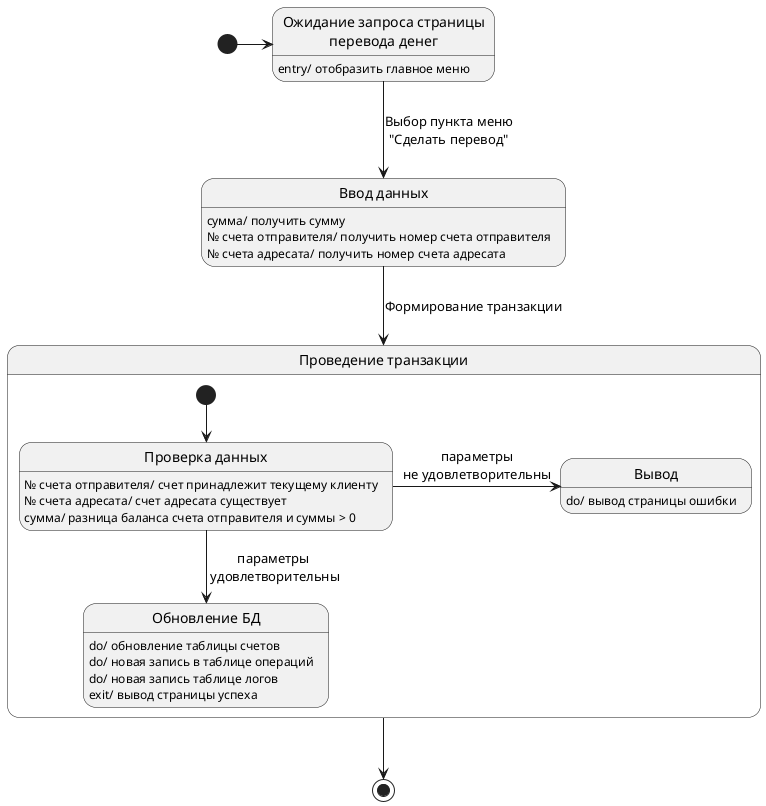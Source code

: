 @startuml
state "Ожидание запроса страницы\nперевода денег" as s1
    s1: entry/ отобразить главное меню

state "Ввод данных" as s2
    s2: сумма/ получить сумму
    s2: № счета отправителя/ получить номер счета отправителя
    s2: № счета адресата/ получить номер счета адресата

state "Проведение транзакции" as s3{
    state "Проверка данных" as s31
        s31: № счета отправителя/ счет принадлежит текущему клиенту
        s31: № счета адресата/ счет адресата существует
        s31: сумма/ разница баланса счета отправителя и суммы > 0
    state "Обновление БД" as s32
        s32: do/ обновление таблицы счетов
        s32: do/ новая запись в таблице операций
        s32: do/ новая запись таблице логов
        s32: exit/ вывод страницы успеха
    state "Вывод" as s33
        s33: do/ вывод страницы ошибки

    [*] --> s31
    s31 --> s32 : параметры\n удовлетворительны
    s31 -right-> s33 : параметры\nне удовлетворительны
}

[*] -> s1
s1 --> s2 : Выбор пункта меню\n"Сделать перевод"
s2 --> s3 : Формирование транзакции
s3 --> [*]

@enduml